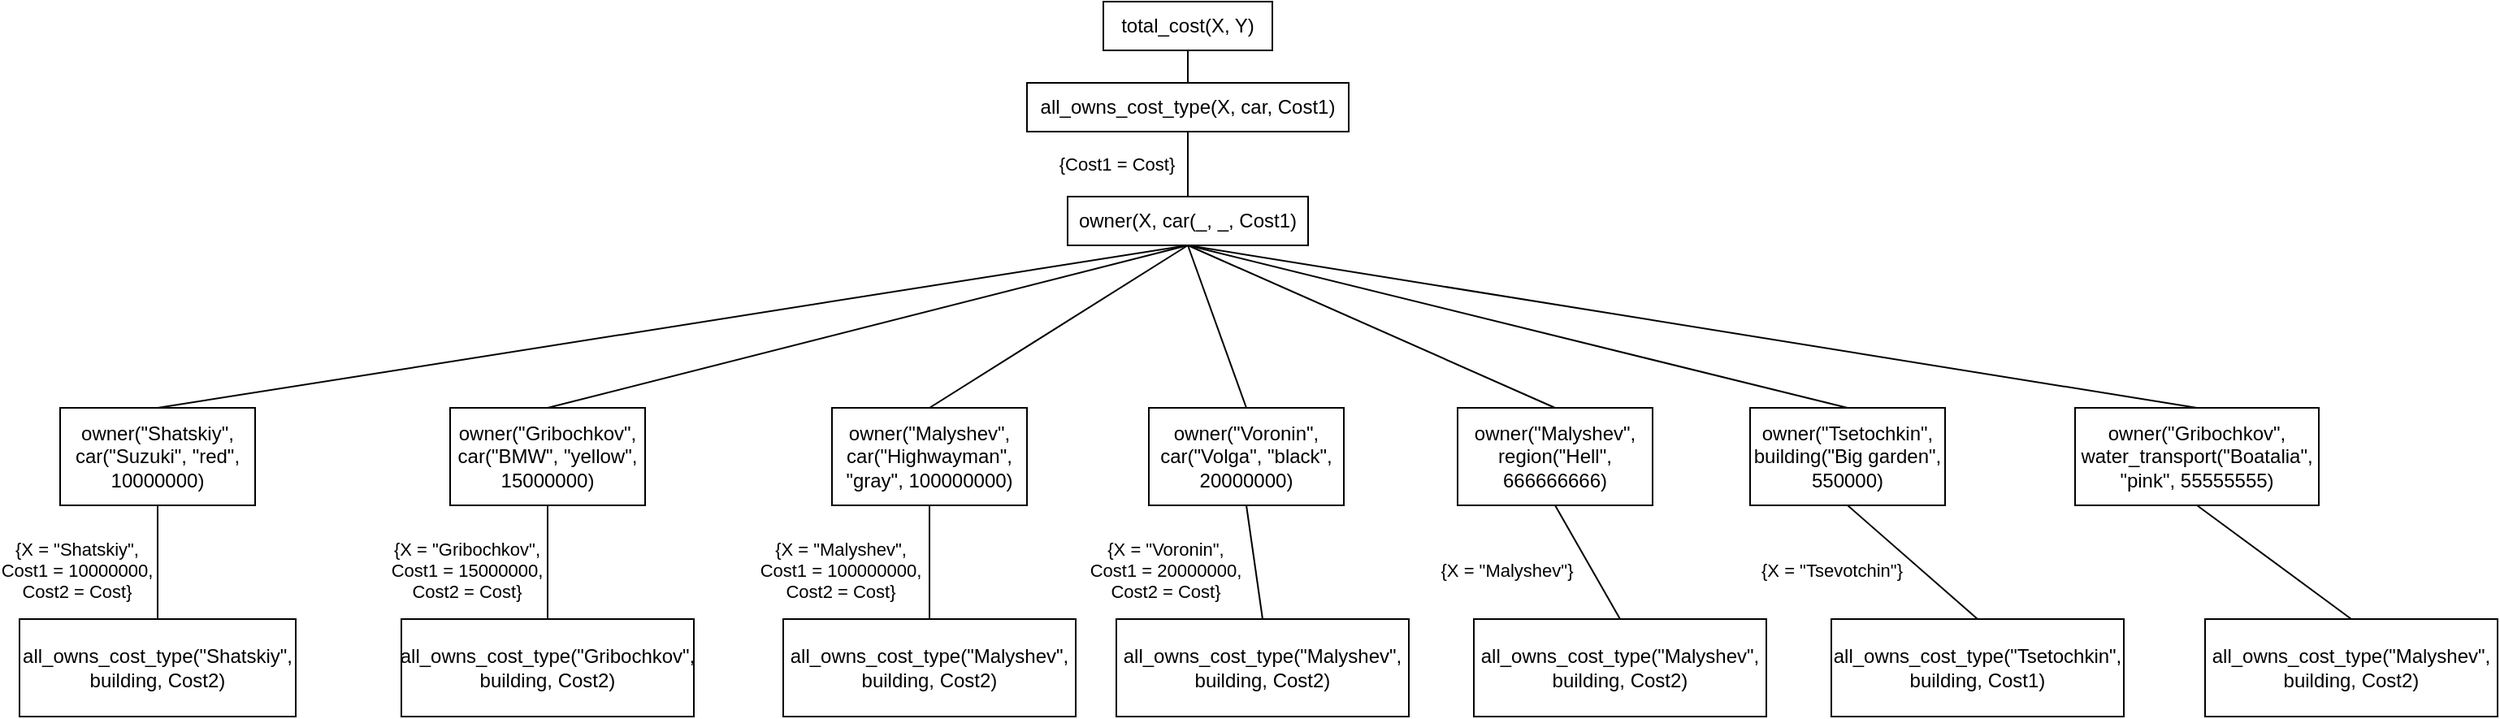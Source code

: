 <mxfile version="16.5.1" type="device"><diagram id="AKEsTdcp2xtx_bc-n4Q4" name="Страница 1"><mxGraphModel dx="2125" dy="811" grid="1" gridSize="10" guides="1" tooltips="1" connect="1" arrows="1" fold="1" page="1" pageScale="1" pageWidth="827" pageHeight="1169" math="0" shadow="0"><root><mxCell id="0"/><mxCell id="1" parent="0"/><mxCell id="v_dQztY_pJWp050LBjZP-3" style="edgeStyle=orthogonalEdgeStyle;rounded=0;orthogonalLoop=1;jettySize=auto;html=1;exitX=0.5;exitY=1;exitDx=0;exitDy=0;entryX=0.5;entryY=0;entryDx=0;entryDy=0;endArrow=none;endFill=0;" edge="1" parent="1" source="v_dQztY_pJWp050LBjZP-1" target="v_dQztY_pJWp050LBjZP-2"><mxGeometry relative="1" as="geometry"/></mxCell><mxCell id="v_dQztY_pJWp050LBjZP-1" value="total_cost(X, Y)" style="rounded=0;whiteSpace=wrap;html=1;" vertex="1" parent="1"><mxGeometry x="362" y="10" width="104" height="30" as="geometry"/></mxCell><mxCell id="v_dQztY_pJWp050LBjZP-5" value="{Cost1 = Cost}" style="edgeStyle=orthogonalEdgeStyle;rounded=0;orthogonalLoop=1;jettySize=auto;html=1;exitX=0.5;exitY=1;exitDx=0;exitDy=0;entryX=0.5;entryY=0;entryDx=0;entryDy=0;endArrow=none;endFill=0;" edge="1" parent="1" source="v_dQztY_pJWp050LBjZP-2" target="v_dQztY_pJWp050LBjZP-4"><mxGeometry y="-44" relative="1" as="geometry"><mxPoint as="offset"/></mxGeometry></mxCell><mxCell id="v_dQztY_pJWp050LBjZP-2" value="all_owns_cost_type(X, car, Cost1)" style="rounded=0;whiteSpace=wrap;html=1;" vertex="1" parent="1"><mxGeometry x="315" y="60" width="198" height="30" as="geometry"/></mxCell><mxCell id="v_dQztY_pJWp050LBjZP-11" style="rounded=0;orthogonalLoop=1;jettySize=auto;html=1;exitX=0.5;exitY=1;exitDx=0;exitDy=0;entryX=0.5;entryY=0;entryDx=0;entryDy=0;endArrow=none;endFill=0;" edge="1" parent="1" source="v_dQztY_pJWp050LBjZP-4" target="v_dQztY_pJWp050LBjZP-6"><mxGeometry relative="1" as="geometry"/></mxCell><mxCell id="v_dQztY_pJWp050LBjZP-12" style="edgeStyle=none;rounded=0;orthogonalLoop=1;jettySize=auto;html=1;exitX=0.5;exitY=1;exitDx=0;exitDy=0;entryX=0.5;entryY=0;entryDx=0;entryDy=0;endArrow=none;endFill=0;" edge="1" parent="1" source="v_dQztY_pJWp050LBjZP-4" target="v_dQztY_pJWp050LBjZP-8"><mxGeometry relative="1" as="geometry"/></mxCell><mxCell id="v_dQztY_pJWp050LBjZP-13" style="edgeStyle=none;rounded=0;orthogonalLoop=1;jettySize=auto;html=1;exitX=0.5;exitY=1;exitDx=0;exitDy=0;entryX=0.5;entryY=0;entryDx=0;entryDy=0;endArrow=none;endFill=0;" edge="1" parent="1" source="v_dQztY_pJWp050LBjZP-4" target="v_dQztY_pJWp050LBjZP-9"><mxGeometry relative="1" as="geometry"/></mxCell><mxCell id="v_dQztY_pJWp050LBjZP-14" style="edgeStyle=none;rounded=0;orthogonalLoop=1;jettySize=auto;html=1;exitX=0.5;exitY=1;exitDx=0;exitDy=0;entryX=0.5;entryY=0;entryDx=0;entryDy=0;endArrow=none;endFill=0;" edge="1" parent="1" source="v_dQztY_pJWp050LBjZP-4" target="v_dQztY_pJWp050LBjZP-10"><mxGeometry relative="1" as="geometry"/></mxCell><mxCell id="v_dQztY_pJWp050LBjZP-16" style="edgeStyle=none;rounded=0;orthogonalLoop=1;jettySize=auto;html=1;exitX=0.5;exitY=1;exitDx=0;exitDy=0;entryX=0.5;entryY=0;entryDx=0;entryDy=0;endArrow=none;endFill=0;" edge="1" parent="1" source="v_dQztY_pJWp050LBjZP-4" target="v_dQztY_pJWp050LBjZP-15"><mxGeometry relative="1" as="geometry"/></mxCell><mxCell id="v_dQztY_pJWp050LBjZP-18" style="edgeStyle=none;rounded=0;orthogonalLoop=1;jettySize=auto;html=1;exitX=0.5;exitY=1;exitDx=0;exitDy=0;entryX=0.5;entryY=0;entryDx=0;entryDy=0;endArrow=none;endFill=0;" edge="1" parent="1" source="v_dQztY_pJWp050LBjZP-4" target="v_dQztY_pJWp050LBjZP-17"><mxGeometry relative="1" as="geometry"/></mxCell><mxCell id="v_dQztY_pJWp050LBjZP-20" style="edgeStyle=none;rounded=0;orthogonalLoop=1;jettySize=auto;html=1;exitX=0.5;exitY=1;exitDx=0;exitDy=0;entryX=0.5;entryY=0;entryDx=0;entryDy=0;endArrow=none;endFill=0;" edge="1" parent="1" source="v_dQztY_pJWp050LBjZP-4" target="v_dQztY_pJWp050LBjZP-19"><mxGeometry relative="1" as="geometry"/></mxCell><mxCell id="v_dQztY_pJWp050LBjZP-4" value="owner(X, car(_, _, Cost1)" style="rounded=0;whiteSpace=wrap;html=1;" vertex="1" parent="1"><mxGeometry x="340" y="130" width="148" height="30" as="geometry"/></mxCell><mxCell id="v_dQztY_pJWp050LBjZP-22" value="{X = &quot;Shatskiy&quot;, &lt;br&gt;Cost1 = 10000000, &lt;br&gt;Cost2 = Cost}" style="edgeStyle=none;rounded=0;orthogonalLoop=1;jettySize=auto;html=1;exitX=0.5;exitY=1;exitDx=0;exitDy=0;entryX=0.5;entryY=0;entryDx=0;entryDy=0;endArrow=none;endFill=0;" edge="1" parent="1" source="v_dQztY_pJWp050LBjZP-6" target="v_dQztY_pJWp050LBjZP-21"><mxGeometry x="0.143" y="-50" relative="1" as="geometry"><mxPoint as="offset"/></mxGeometry></mxCell><mxCell id="v_dQztY_pJWp050LBjZP-6" value="owner(&quot;Shatskiy&quot;, car(&quot;Suzuki&quot;, &quot;red&quot;, 10000000)" style="rounded=0;whiteSpace=wrap;html=1;" vertex="1" parent="1"><mxGeometry x="-280" y="260" width="120" height="60" as="geometry"/></mxCell><mxCell id="v_dQztY_pJWp050LBjZP-24" value="&lt;span style=&quot;color: rgb(0 , 0 , 0) ; font-family: &amp;#34;helvetica&amp;#34; ; font-size: 11px ; font-style: normal ; font-weight: 400 ; letter-spacing: normal ; text-align: center ; text-indent: 0px ; text-transform: none ; word-spacing: 0px ; background-color: rgb(255 , 255 , 255) ; display: inline ; float: none&quot;&gt;{X = &quot;Gribochkov&quot;,&lt;/span&gt;&lt;br style=&quot;color: rgb(0 , 0 , 0) ; font-family: &amp;#34;helvetica&amp;#34; ; font-size: 11px ; font-style: normal ; font-weight: 400 ; letter-spacing: normal ; text-align: center ; text-indent: 0px ; text-transform: none ; word-spacing: 0px&quot;&gt;&lt;span style=&quot;color: rgb(0 , 0 , 0) ; font-family: &amp;#34;helvetica&amp;#34; ; font-size: 11px ; font-style: normal ; font-weight: 400 ; letter-spacing: normal ; text-align: center ; text-indent: 0px ; text-transform: none ; word-spacing: 0px ; background-color: rgb(255 , 255 , 255) ; display: inline ; float: none&quot;&gt;Cost1 = 15000000,&lt;/span&gt;&lt;br style=&quot;color: rgb(0 , 0 , 0) ; font-family: &amp;#34;helvetica&amp;#34; ; font-size: 11px ; font-style: normal ; font-weight: 400 ; letter-spacing: normal ; text-align: center ; text-indent: 0px ; text-transform: none ; word-spacing: 0px&quot;&gt;&lt;span style=&quot;color: rgb(0 , 0 , 0) ; font-family: &amp;#34;helvetica&amp;#34; ; font-size: 11px ; font-style: normal ; font-weight: 400 ; letter-spacing: normal ; text-align: center ; text-indent: 0px ; text-transform: none ; word-spacing: 0px ; background-color: rgb(255 , 255 , 255) ; display: inline ; float: none&quot;&gt;Cost2 = Cost}&lt;/span&gt;" style="edgeStyle=none;rounded=0;orthogonalLoop=1;jettySize=auto;html=1;exitX=0.5;exitY=1;exitDx=0;exitDy=0;entryX=0.5;entryY=0;entryDx=0;entryDy=0;endArrow=none;endFill=0;" edge="1" parent="1" source="v_dQztY_pJWp050LBjZP-8" target="v_dQztY_pJWp050LBjZP-23"><mxGeometry x="0.143" y="-50" relative="1" as="geometry"><mxPoint as="offset"/></mxGeometry></mxCell><mxCell id="v_dQztY_pJWp050LBjZP-8" value="owner(&quot;Gribochkov&quot;, car(&quot;BMW&quot;, &quot;yellow&quot;, 15000000)" style="rounded=0;whiteSpace=wrap;html=1;" vertex="1" parent="1"><mxGeometry x="-40" y="260" width="120" height="60" as="geometry"/></mxCell><mxCell id="v_dQztY_pJWp050LBjZP-26" value="&lt;span style=&quot;color: rgb(0 , 0 , 0) ; font-size: 11px ; font-style: normal ; font-weight: 400 ; letter-spacing: normal ; text-align: center ; text-indent: 0px ; text-transform: none ; word-spacing: 0px ; background-color: rgb(255 , 255 , 255) ; font-family: &amp;#34;helvetica&amp;#34; ; display: inline ; float: none&quot;&gt;{X = &quot;Malyshev&quot;,&lt;/span&gt;&lt;br style=&quot;color: rgb(0 , 0 , 0) ; font-size: 11px ; font-style: normal ; font-weight: 400 ; letter-spacing: normal ; text-align: center ; text-indent: 0px ; text-transform: none ; word-spacing: 0px ; font-family: &amp;#34;helvetica&amp;#34;&quot;&gt;&lt;span style=&quot;color: rgb(0 , 0 , 0) ; font-size: 11px ; font-style: normal ; font-weight: 400 ; letter-spacing: normal ; text-align: center ; text-indent: 0px ; text-transform: none ; word-spacing: 0px ; background-color: rgb(255 , 255 , 255) ; font-family: &amp;#34;helvetica&amp;#34; ; display: inline ; float: none&quot;&gt;Cost1 = 100000000,&lt;/span&gt;&lt;br style=&quot;color: rgb(0 , 0 , 0) ; font-size: 11px ; font-style: normal ; font-weight: 400 ; letter-spacing: normal ; text-align: center ; text-indent: 0px ; text-transform: none ; word-spacing: 0px ; font-family: &amp;#34;helvetica&amp;#34;&quot;&gt;&lt;span style=&quot;color: rgb(0 , 0 , 0) ; font-size: 11px ; font-style: normal ; font-weight: 400 ; letter-spacing: normal ; text-align: center ; text-indent: 0px ; text-transform: none ; word-spacing: 0px ; background-color: rgb(255 , 255 , 255) ; font-family: &amp;#34;helvetica&amp;#34; ; display: inline ; float: none&quot;&gt;Cost2 = Cost}&lt;/span&gt;" style="edgeStyle=none;rounded=0;orthogonalLoop=1;jettySize=auto;html=1;exitX=0.5;exitY=1;exitDx=0;exitDy=0;entryX=0.5;entryY=0;entryDx=0;entryDy=0;endArrow=none;endFill=0;" edge="1" parent="1" source="v_dQztY_pJWp050LBjZP-9" target="v_dQztY_pJWp050LBjZP-25"><mxGeometry x="0.143" y="-55" relative="1" as="geometry"><mxPoint as="offset"/></mxGeometry></mxCell><mxCell id="v_dQztY_pJWp050LBjZP-9" value="owner(&quot;Malyshev&quot;, car(&quot;Highwayman&quot;, &quot;gray&quot;, 100000000)" style="rounded=0;whiteSpace=wrap;html=1;" vertex="1" parent="1"><mxGeometry x="195" y="260" width="120" height="60" as="geometry"/></mxCell><mxCell id="v_dQztY_pJWp050LBjZP-31" value="&lt;span style=&quot;color: rgb(0 , 0 , 0) ; font-size: 11px ; font-style: normal ; font-weight: 400 ; letter-spacing: normal ; text-align: center ; text-indent: 0px ; text-transform: none ; word-spacing: 0px ; background-color: rgb(255 , 255 , 255) ; font-family: &amp;#34;helvetica&amp;#34; ; display: inline ; float: none&quot;&gt;{X = &quot;Voronin&quot;,&lt;/span&gt;&lt;br style=&quot;color: rgb(0 , 0 , 0) ; font-size: 11px ; font-style: normal ; font-weight: 400 ; letter-spacing: normal ; text-align: center ; text-indent: 0px ; text-transform: none ; word-spacing: 0px ; font-family: &amp;#34;helvetica&amp;#34;&quot;&gt;&lt;span style=&quot;color: rgb(0 , 0 , 0) ; font-size: 11px ; font-style: normal ; font-weight: 400 ; letter-spacing: normal ; text-align: center ; text-indent: 0px ; text-transform: none ; word-spacing: 0px ; background-color: rgb(255 , 255 , 255) ; font-family: &amp;#34;helvetica&amp;#34; ; display: inline ; float: none&quot;&gt;Cost1 = 20000000,&lt;/span&gt;&lt;br style=&quot;color: rgb(0 , 0 , 0) ; font-size: 11px ; font-style: normal ; font-weight: 400 ; letter-spacing: normal ; text-align: center ; text-indent: 0px ; text-transform: none ; word-spacing: 0px ; font-family: &amp;#34;helvetica&amp;#34;&quot;&gt;&lt;span style=&quot;color: rgb(0 , 0 , 0) ; font-size: 11px ; font-style: normal ; font-weight: 400 ; letter-spacing: normal ; text-align: center ; text-indent: 0px ; text-transform: none ; word-spacing: 0px ; background-color: rgb(255 , 255 , 255) ; font-family: &amp;#34;helvetica&amp;#34; ; display: inline ; float: none&quot;&gt;Cost2 = Cost}&lt;/span&gt;" style="edgeStyle=none;rounded=0;orthogonalLoop=1;jettySize=auto;html=1;exitX=0.5;exitY=1;exitDx=0;exitDy=0;entryX=0.5;entryY=0;entryDx=0;entryDy=0;endArrow=none;endFill=0;" edge="1" parent="1" source="v_dQztY_pJWp050LBjZP-10" target="v_dQztY_pJWp050LBjZP-27"><mxGeometry x="-0.08" y="-55" relative="1" as="geometry"><mxPoint as="offset"/></mxGeometry></mxCell><mxCell id="v_dQztY_pJWp050LBjZP-10" value="owner(&quot;Voronin&quot;, car(&quot;Volga&quot;, &quot;black&quot;, 20000000)" style="rounded=0;whiteSpace=wrap;html=1;" vertex="1" parent="1"><mxGeometry x="390" y="260" width="120" height="60" as="geometry"/></mxCell><mxCell id="v_dQztY_pJWp050LBjZP-32" value="&lt;span style=&quot;color: rgb(0 , 0 , 0) ; font-size: 11px ; font-style: normal ; font-weight: 400 ; letter-spacing: normal ; text-align: center ; text-indent: 0px ; text-transform: none ; word-spacing: 0px ; background-color: rgb(255 , 255 , 255) ; font-family: &amp;#34;helvetica&amp;#34; ; display: inline ; float: none&quot;&gt;{X = &quot;Malyshev&quot;&lt;/span&gt;&lt;span style=&quot;color: rgb(0 , 0 , 0) ; font-size: 11px ; font-style: normal ; font-weight: 400 ; letter-spacing: normal ; text-align: center ; text-indent: 0px ; text-transform: none ; word-spacing: 0px ; background-color: rgb(255 , 255 , 255) ; font-family: &amp;#34;helvetica&amp;#34; ; display: inline ; float: none&quot;&gt;}&lt;/span&gt;" style="edgeStyle=none;rounded=0;orthogonalLoop=1;jettySize=auto;html=1;exitX=0.5;exitY=1;exitDx=0;exitDy=0;entryX=0.5;entryY=0;entryDx=0;entryDy=0;endArrow=none;endFill=0;" edge="1" parent="1" source="v_dQztY_pJWp050LBjZP-15" target="v_dQztY_pJWp050LBjZP-28"><mxGeometry x="-0.508" y="-46" relative="1" as="geometry"><mxPoint as="offset"/></mxGeometry></mxCell><mxCell id="v_dQztY_pJWp050LBjZP-15" value="owner(&quot;Malyshev&quot;, region(&quot;Hell&quot;, 666666666)" style="rounded=0;whiteSpace=wrap;html=1;" vertex="1" parent="1"><mxGeometry x="580" y="260" width="120" height="60" as="geometry"/></mxCell><mxCell id="v_dQztY_pJWp050LBjZP-33" value="&lt;span style=&quot;color: rgb(0 , 0 , 0) ; font-size: 11px ; font-style: normal ; font-weight: 400 ; letter-spacing: normal ; text-align: center ; text-indent: 0px ; text-transform: none ; word-spacing: 0px ; background-color: rgb(255 , 255 , 255) ; font-family: &amp;#34;helvetica&amp;#34; ; display: inline ; float: none&quot;&gt;{X = &quot;Tsevotchin&quot;&lt;/span&gt;&lt;span style=&quot;color: rgb(0 , 0 , 0) ; font-size: 11px ; font-style: normal ; font-weight: 400 ; letter-spacing: normal ; text-align: center ; text-indent: 0px ; text-transform: none ; word-spacing: 0px ; background-color: rgb(255 , 255 , 255) ; font-family: &amp;#34;helvetica&amp;#34; ; display: inline ; float: none&quot;&gt;}&lt;/span&gt;" style="edgeStyle=none;rounded=0;orthogonalLoop=1;jettySize=auto;html=1;exitX=0.5;exitY=1;exitDx=0;exitDy=0;entryX=0.5;entryY=0;entryDx=0;entryDy=0;endArrow=none;endFill=0;" edge="1" parent="1" source="v_dQztY_pJWp050LBjZP-17" target="v_dQztY_pJWp050LBjZP-29"><mxGeometry x="-0.646" y="-37" relative="1" as="geometry"><mxPoint as="offset"/></mxGeometry></mxCell><mxCell id="v_dQztY_pJWp050LBjZP-17" value="owner(&quot;Tsetochkin&quot;, building(&quot;Big garden&quot;, 550000)" style="rounded=0;whiteSpace=wrap;html=1;" vertex="1" parent="1"><mxGeometry x="760" y="260" width="120" height="60" as="geometry"/></mxCell><mxCell id="v_dQztY_pJWp050LBjZP-34" style="edgeStyle=none;rounded=0;orthogonalLoop=1;jettySize=auto;html=1;exitX=0.5;exitY=1;exitDx=0;exitDy=0;entryX=0.5;entryY=0;entryDx=0;entryDy=0;endArrow=none;endFill=0;" edge="1" parent="1" source="v_dQztY_pJWp050LBjZP-19" target="v_dQztY_pJWp050LBjZP-30"><mxGeometry relative="1" as="geometry"/></mxCell><mxCell id="v_dQztY_pJWp050LBjZP-19" value="owner(&quot;Gribochkov&quot;, water_transport(&quot;Boatalia&quot;, &quot;pink&quot;, 55555555)" style="rounded=0;whiteSpace=wrap;html=1;" vertex="1" parent="1"><mxGeometry x="960" y="260" width="150" height="60" as="geometry"/></mxCell><mxCell id="v_dQztY_pJWp050LBjZP-21" value="all_owns_cost_type(&quot;Shatskiy&quot;, building, Cost2)" style="rounded=0;whiteSpace=wrap;html=1;" vertex="1" parent="1"><mxGeometry x="-305" y="390" width="170" height="60" as="geometry"/></mxCell><mxCell id="v_dQztY_pJWp050LBjZP-23" value="all_owns_cost_type(&quot;Gribochkov&quot;, building, Cost2)" style="rounded=0;whiteSpace=wrap;html=1;" vertex="1" parent="1"><mxGeometry x="-70" y="390" width="180" height="60" as="geometry"/></mxCell><mxCell id="v_dQztY_pJWp050LBjZP-25" value="all_owns_cost_type(&quot;Malyshev&quot;, building, Cost2)" style="rounded=0;whiteSpace=wrap;html=1;" vertex="1" parent="1"><mxGeometry x="165" y="390" width="180" height="60" as="geometry"/></mxCell><mxCell id="v_dQztY_pJWp050LBjZP-27" value="all_owns_cost_type(&quot;Malyshev&quot;, building, Cost2)" style="rounded=0;whiteSpace=wrap;html=1;" vertex="1" parent="1"><mxGeometry x="370" y="390" width="180" height="60" as="geometry"/></mxCell><mxCell id="v_dQztY_pJWp050LBjZP-28" value="all_owns_cost_type(&quot;Malyshev&quot;, building, Cost2)" style="rounded=0;whiteSpace=wrap;html=1;" vertex="1" parent="1"><mxGeometry x="590" y="390" width="180" height="60" as="geometry"/></mxCell><mxCell id="v_dQztY_pJWp050LBjZP-29" value="all_owns_cost_type(&quot;Tsetochkin&quot;, building, Cost1)" style="rounded=0;whiteSpace=wrap;html=1;" vertex="1" parent="1"><mxGeometry x="810" y="390" width="180" height="60" as="geometry"/></mxCell><mxCell id="v_dQztY_pJWp050LBjZP-30" value="all_owns_cost_type(&quot;Malyshev&quot;, building, Cost2)" style="rounded=0;whiteSpace=wrap;html=1;" vertex="1" parent="1"><mxGeometry x="1040" y="390" width="180" height="60" as="geometry"/></mxCell></root></mxGraphModel></diagram></mxfile>